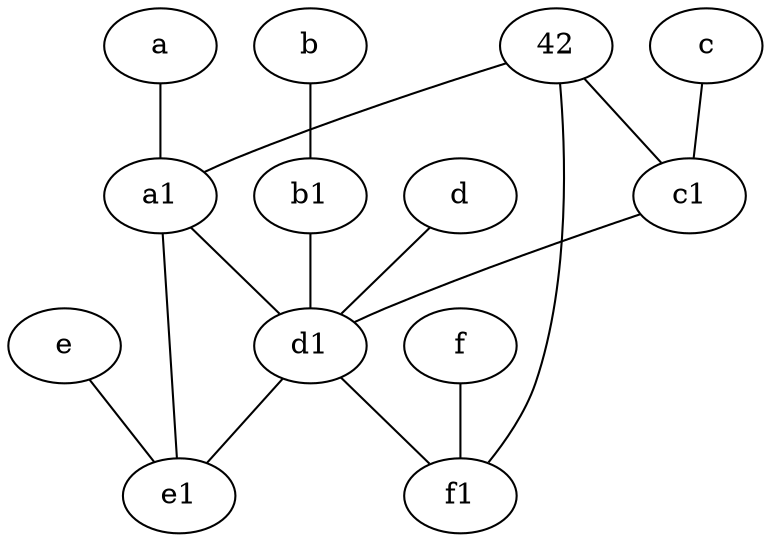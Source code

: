 graph {
	node [labelfontsize=50]
	b [labelfontsize=50 pos="10,4!"]
	d [labelfontsize=50 pos="2,5!"]
	a1 [labelfontsize=50 pos="8,3!"]
	d1 [labelfontsize=50 pos="3,5!"]
	e [labelfontsize=50 pos="7,9!"]
	b1 [labelfontsize=50 pos="9,4!"]
	42 [labelfontsize=50]
	a [labelfontsize=50 pos="8,2!"]
	c [labelfontsize=50 pos="4.5,2!"]
	e1 [labelfontsize=50 pos="7,7!"]
	f1 [labelfontsize=50 pos="3,8!"]
	f [labelfontsize=50 pos="3,9!"]
	c1 [labelfontsize=50 pos="4.5,3!"]
	42 -- f1
	a -- a1
	a1 -- d1
	a1 -- e1
	c -- c1
	e -- e1
	42 -- c1
	c1 -- d1
	d1 -- f1
	42 -- a1
	d -- d1
	b1 -- d1
	d1 -- e1
	b -- b1
	f -- f1
}
